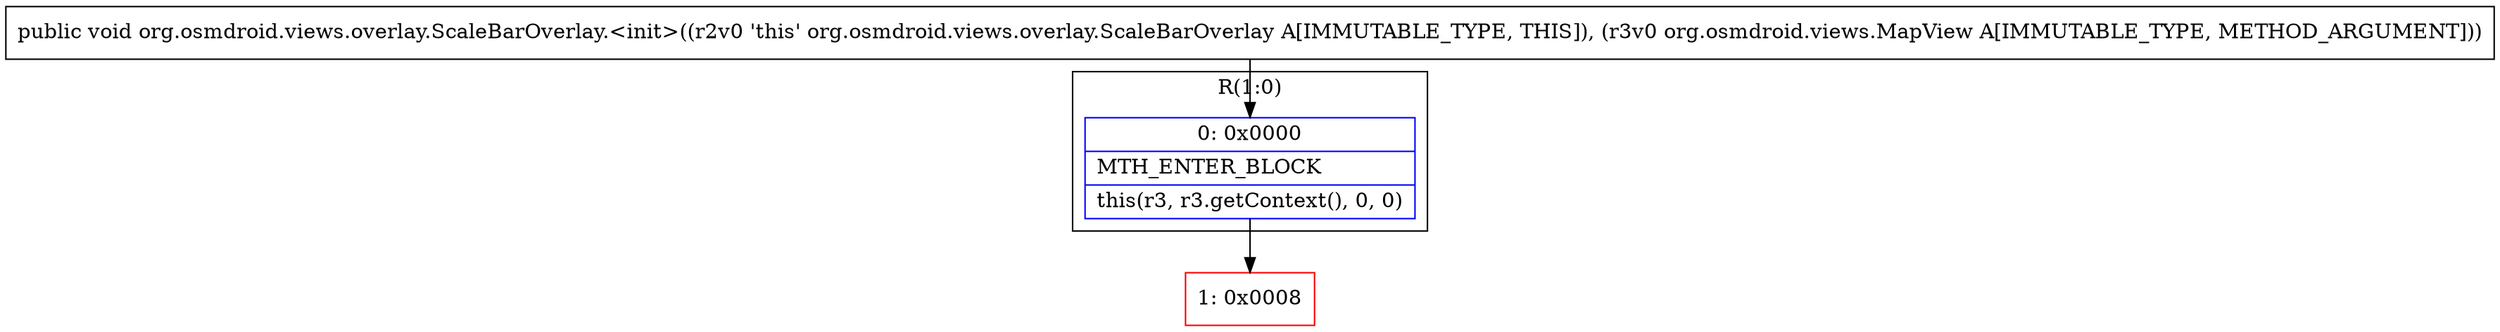 digraph "CFG fororg.osmdroid.views.overlay.ScaleBarOverlay.\<init\>(Lorg\/osmdroid\/views\/MapView;)V" {
subgraph cluster_Region_837168520 {
label = "R(1:0)";
node [shape=record,color=blue];
Node_0 [shape=record,label="{0\:\ 0x0000|MTH_ENTER_BLOCK\l|this(r3, r3.getContext(), 0, 0)\l}"];
}
Node_1 [shape=record,color=red,label="{1\:\ 0x0008}"];
MethodNode[shape=record,label="{public void org.osmdroid.views.overlay.ScaleBarOverlay.\<init\>((r2v0 'this' org.osmdroid.views.overlay.ScaleBarOverlay A[IMMUTABLE_TYPE, THIS]), (r3v0 org.osmdroid.views.MapView A[IMMUTABLE_TYPE, METHOD_ARGUMENT])) }"];
MethodNode -> Node_0;
Node_0 -> Node_1;
}

